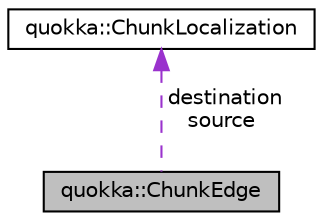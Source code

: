 digraph "quokka::ChunkEdge"
{
 // LATEX_PDF_SIZE
  edge [fontname="Helvetica",fontsize="10",labelfontname="Helvetica",labelfontsize="10"];
  node [fontname="Helvetica",fontsize="10",shape=record];
  Node1 [label="quokka::ChunkEdge",height=0.2,width=0.4,color="black", fillcolor="grey75", style="filled", fontcolor="black",tooltip=" "];
  Node2 -> Node1 [dir="back",color="darkorchid3",fontsize="10",style="dashed",label=" destination\nsource" ,fontname="Helvetica"];
  Node2 [label="quokka::ChunkLocalization",height=0.2,width=0.4,color="black", fillcolor="white", style="filled",URL="$structquokka_1_1ChunkLocalization.html",tooltip=" "];
}
